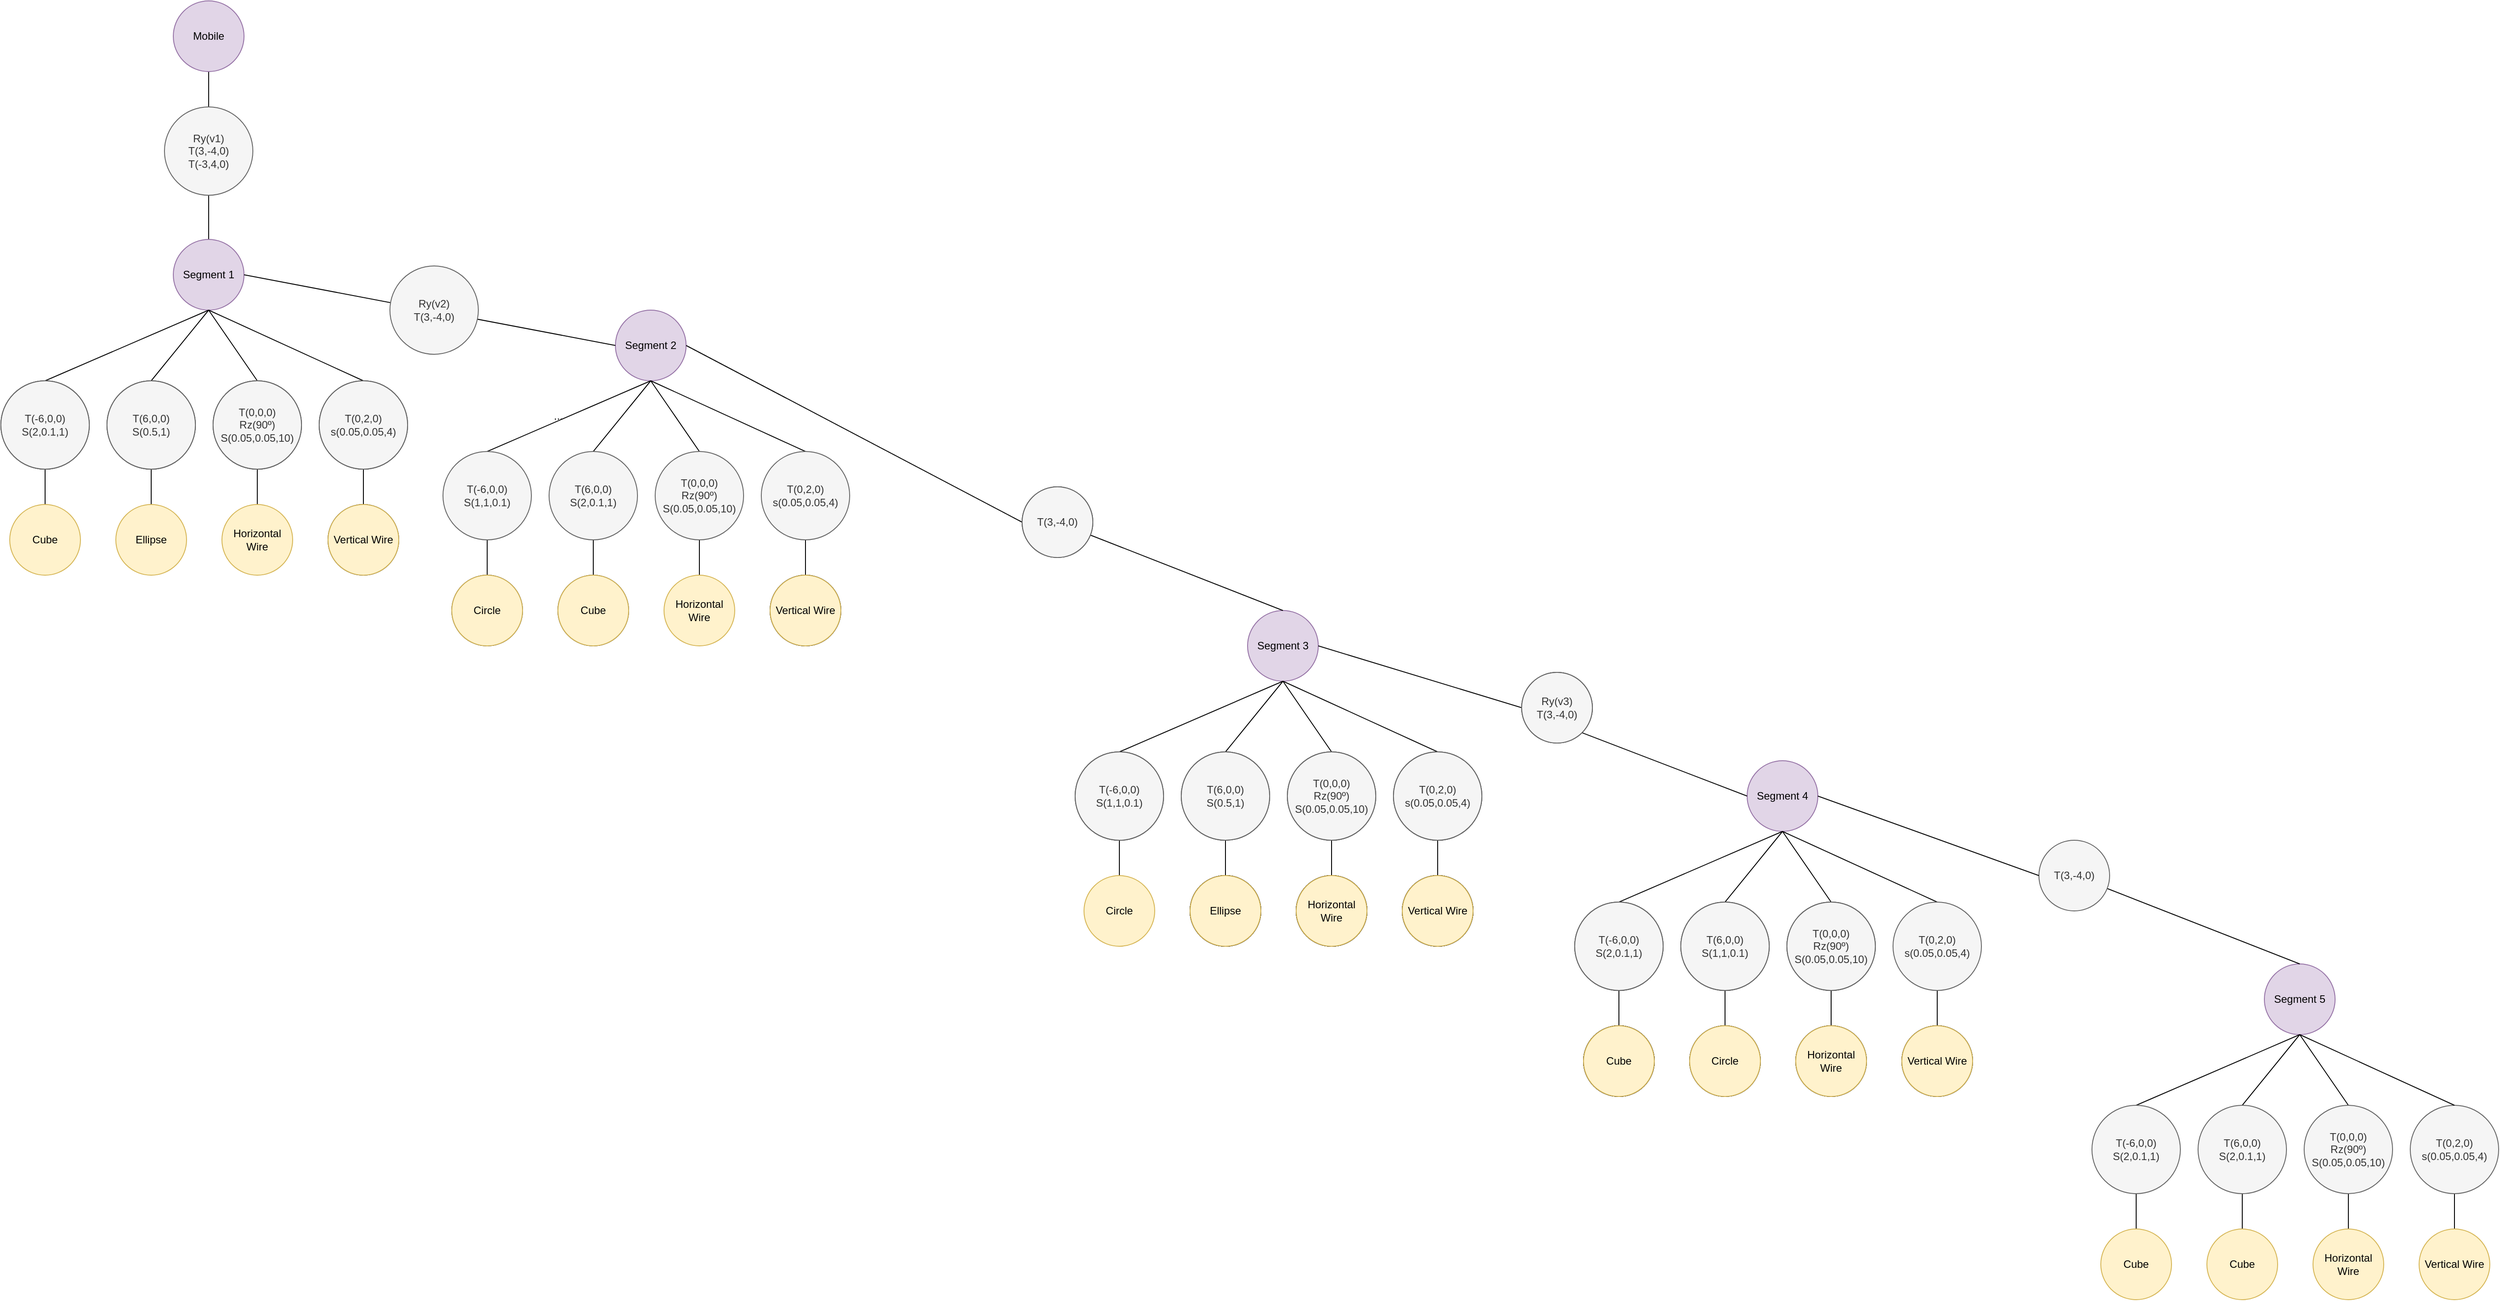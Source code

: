 <mxfile version="13.7.9" type="github"><diagram id="JO4zG7cb0fLDLkPeW0E5" name="Page-1"><mxGraphModel dx="2881" dy="2203" grid="1" gridSize="10" guides="1" tooltips="1" connect="1" arrows="1" fold="1" page="1" pageScale="1" pageWidth="850" pageHeight="1100" math="0" shadow="0"><root><mxCell id="0"/><mxCell id="1" parent="0"/><mxCell id="Ns04wgvrfpUgeC8EtKXk-36" style="edgeStyle=orthogonalEdgeStyle;rounded=0;orthogonalLoop=1;jettySize=auto;html=1;exitX=0.5;exitY=0;exitDx=0;exitDy=0;entryX=0.5;entryY=1;entryDx=0;entryDy=0;endArrow=none;endFill=0;" edge="1" source="Ns04wgvrfpUgeC8EtKXk-37" parent="1"><mxGeometry relative="1" as="geometry"><mxPoint x="140" y="-250" as="targetPoint"/></mxGeometry></mxCell><mxCell id="Ns04wgvrfpUgeC8EtKXk-37" value="Vertical Wire" style="ellipse;whiteSpace=wrap;html=1;aspect=fixed;" vertex="1" parent="1"><mxGeometry x="100" y="-190" width="80" height="80" as="geometry"/></mxCell><mxCell id="Ns04wgvrfpUgeC8EtKXk-38" style="edgeStyle=orthogonalEdgeStyle;rounded=0;orthogonalLoop=1;jettySize=auto;html=1;exitX=0.5;exitY=0;exitDx=0;exitDy=0;entryX=0.5;entryY=1;entryDx=0;entryDy=0;endArrow=none;endFill=0;" edge="1" source="Ns04wgvrfpUgeC8EtKXk-39" parent="1"><mxGeometry relative="1" as="geometry"><mxPoint x="20" y="-250" as="targetPoint"/></mxGeometry></mxCell><mxCell id="Ns04wgvrfpUgeC8EtKXk-39" value="Horizontal Wire" style="ellipse;whiteSpace=wrap;html=1;aspect=fixed;fillColor=#fff2cc;strokeColor=#d6b656;" vertex="1" parent="1"><mxGeometry x="-20" y="-190" width="80" height="80" as="geometry"/></mxCell><mxCell id="Ns04wgvrfpUgeC8EtKXk-40" style="edgeStyle=orthogonalEdgeStyle;rounded=0;orthogonalLoop=1;jettySize=auto;html=1;exitX=0.5;exitY=0;exitDx=0;exitDy=0;entryX=0.5;entryY=1;entryDx=0;entryDy=0;endArrow=none;endFill=0;" edge="1" source="Ns04wgvrfpUgeC8EtKXk-41" parent="1"><mxGeometry relative="1" as="geometry"><mxPoint x="-100" y="-250" as="targetPoint"/></mxGeometry></mxCell><mxCell id="Ns04wgvrfpUgeC8EtKXk-41" value="Form Left" style="ellipse;whiteSpace=wrap;html=1;aspect=fixed;" vertex="1" parent="1"><mxGeometry x="-140" y="-190" width="80" height="80" as="geometry"/></mxCell><mxCell id="Ns04wgvrfpUgeC8EtKXk-42" style="edgeStyle=orthogonalEdgeStyle;rounded=0;orthogonalLoop=1;jettySize=auto;html=1;exitX=0.5;exitY=0;exitDx=0;exitDy=0;endArrow=none;endFill=0;" edge="1" source="Ns04wgvrfpUgeC8EtKXk-43" parent="1"><mxGeometry relative="1" as="geometry"><mxPoint x="-220" y="-250" as="targetPoint"/></mxGeometry></mxCell><mxCell id="Ns04wgvrfpUgeC8EtKXk-43" value="Form Right" style="ellipse;whiteSpace=wrap;html=1;aspect=fixed;" vertex="1" parent="1"><mxGeometry x="-260" y="-190" width="80" height="80" as="geometry"/></mxCell><mxCell id="Ns04wgvrfpUgeC8EtKXk-52" value="Segment 2" style="ellipse;whiteSpace=wrap;html=1;aspect=fixed;fillColor=#e1d5e7;strokeColor=#9673a6;" vertex="1" parent="1"><mxGeometry x="-75" y="-490" width="80" height="80" as="geometry"/></mxCell><mxCell id="Ns04wgvrfpUgeC8EtKXk-53" value="" style="endArrow=none;html=1;entryX=0.5;entryY=1;entryDx=0;entryDy=0;exitX=0.5;exitY=0;exitDx=0;exitDy=0;" edge="1" parent="1" target="Ns04wgvrfpUgeC8EtKXk-52"><mxGeometry width="50" height="50" relative="1" as="geometry"><mxPoint x="140" y="-330" as="sourcePoint"/><mxPoint x="40" y="-230" as="targetPoint"/></mxGeometry></mxCell><mxCell id="Ns04wgvrfpUgeC8EtKXk-54" value="" style="endArrow=none;html=1;entryX=0.5;entryY=1;entryDx=0;entryDy=0;exitX=0.5;exitY=0;exitDx=0;exitDy=0;" edge="1" parent="1" target="Ns04wgvrfpUgeC8EtKXk-52"><mxGeometry width="50" height="50" relative="1" as="geometry"><mxPoint x="20" y="-330" as="sourcePoint"/><mxPoint x="40" y="-230" as="targetPoint"/></mxGeometry></mxCell><mxCell id="Ns04wgvrfpUgeC8EtKXk-57" value="" style="endArrow=none;html=1;exitX=0.5;exitY=0;exitDx=0;exitDy=0;" edge="1" parent="1"><mxGeometry width="50" height="50" relative="1" as="geometry"><mxPoint x="-220" y="-330" as="sourcePoint"/><mxPoint x="-35" y="-410" as="targetPoint"/></mxGeometry></mxCell><mxCell id="Ns04wgvrfpUgeC8EtKXk-58" value="" style="endArrow=none;html=1;entryX=0.5;entryY=1;entryDx=0;entryDy=0;exitX=0.5;exitY=0;exitDx=0;exitDy=0;" edge="1" parent="1" target="Ns04wgvrfpUgeC8EtKXk-52"><mxGeometry width="50" height="50" relative="1" as="geometry"><mxPoint x="-100" y="-330" as="sourcePoint"/><mxPoint x="-27.5" y="-420" as="targetPoint"/></mxGeometry></mxCell><mxCell id="Ns04wgvrfpUgeC8EtKXk-59" style="edgeStyle=orthogonalEdgeStyle;rounded=0;orthogonalLoop=1;jettySize=auto;html=1;exitX=0.5;exitY=0;exitDx=0;exitDy=0;entryX=0.5;entryY=1;entryDx=0;entryDy=0;endArrow=none;endFill=0;" edge="1" source="Ns04wgvrfpUgeC8EtKXk-60" parent="1"><mxGeometry relative="1" as="geometry"><mxPoint x="855" y="110" as="targetPoint"/></mxGeometry></mxCell><mxCell id="Ns04wgvrfpUgeC8EtKXk-60" value="Vertical Wire" style="ellipse;whiteSpace=wrap;html=1;aspect=fixed;" vertex="1" parent="1"><mxGeometry x="815" y="150" width="80" height="80" as="geometry"/></mxCell><mxCell id="Ns04wgvrfpUgeC8EtKXk-61" style="edgeStyle=orthogonalEdgeStyle;rounded=0;orthogonalLoop=1;jettySize=auto;html=1;exitX=0.5;exitY=0;exitDx=0;exitDy=0;entryX=0.5;entryY=1;entryDx=0;entryDy=0;endArrow=none;endFill=0;" edge="1" source="Ns04wgvrfpUgeC8EtKXk-62" parent="1"><mxGeometry relative="1" as="geometry"><mxPoint x="735" y="90" as="targetPoint"/></mxGeometry></mxCell><mxCell id="Ns04wgvrfpUgeC8EtKXk-62" value="Horizontal Wire" style="ellipse;whiteSpace=wrap;html=1;aspect=fixed;" vertex="1" parent="1"><mxGeometry x="695" y="150" width="80" height="80" as="geometry"/></mxCell><mxCell id="Ns04wgvrfpUgeC8EtKXk-63" style="edgeStyle=orthogonalEdgeStyle;rounded=0;orthogonalLoop=1;jettySize=auto;html=1;exitX=0.5;exitY=0;exitDx=0;exitDy=0;entryX=0.5;entryY=1;entryDx=0;entryDy=0;endArrow=none;endFill=0;" edge="1" source="Ns04wgvrfpUgeC8EtKXk-64" parent="1"><mxGeometry relative="1" as="geometry"><mxPoint x="615" y="90" as="targetPoint"/></mxGeometry></mxCell><mxCell id="Ns04wgvrfpUgeC8EtKXk-64" value="Form Left" style="ellipse;whiteSpace=wrap;html=1;aspect=fixed;" vertex="1" parent="1"><mxGeometry x="575" y="150" width="80" height="80" as="geometry"/></mxCell><mxCell id="Ns04wgvrfpUgeC8EtKXk-65" style="edgeStyle=orthogonalEdgeStyle;rounded=0;orthogonalLoop=1;jettySize=auto;html=1;exitX=0.5;exitY=0;exitDx=0;exitDy=0;endArrow=none;endFill=0;" edge="1" source="Ns04wgvrfpUgeC8EtKXk-66" parent="1"><mxGeometry relative="1" as="geometry"><mxPoint x="495" y="90" as="targetPoint"/></mxGeometry></mxCell><mxCell id="Ns04wgvrfpUgeC8EtKXk-66" value="Circle" style="ellipse;whiteSpace=wrap;html=1;aspect=fixed;fillColor=#fff2cc;strokeColor=#d6b656;" vertex="1" parent="1"><mxGeometry x="455" y="150" width="80" height="80" as="geometry"/></mxCell><mxCell id="Ns04wgvrfpUgeC8EtKXk-71" value="Segment 3" style="ellipse;whiteSpace=wrap;html=1;aspect=fixed;fillColor=#e1d5e7;strokeColor=#9673a6;" vertex="1" parent="1"><mxGeometry x="640" y="-150" width="80" height="80" as="geometry"/></mxCell><mxCell id="Ns04wgvrfpUgeC8EtKXk-72" value="" style="endArrow=none;html=1;entryX=0.5;entryY=1;entryDx=0;entryDy=0;exitX=0.5;exitY=0;exitDx=0;exitDy=0;" edge="1" target="Ns04wgvrfpUgeC8EtKXk-71" parent="1"><mxGeometry width="50" height="50" relative="1" as="geometry"><mxPoint x="855" y="10" as="sourcePoint"/><mxPoint x="755" y="110" as="targetPoint"/></mxGeometry></mxCell><mxCell id="Ns04wgvrfpUgeC8EtKXk-73" value="" style="endArrow=none;html=1;entryX=0.5;entryY=1;entryDx=0;entryDy=0;exitX=0.5;exitY=0;exitDx=0;exitDy=0;" edge="1" target="Ns04wgvrfpUgeC8EtKXk-71" parent="1"><mxGeometry width="50" height="50" relative="1" as="geometry"><mxPoint x="735" y="10" as="sourcePoint"/><mxPoint x="755" y="110" as="targetPoint"/></mxGeometry></mxCell><mxCell id="Ns04wgvrfpUgeC8EtKXk-74" value="" style="endArrow=none;html=1;exitX=0.5;exitY=0;exitDx=0;exitDy=0;" edge="1" parent="1"><mxGeometry width="50" height="50" relative="1" as="geometry"><mxPoint x="495" y="10" as="sourcePoint"/><mxPoint x="680" y="-70" as="targetPoint"/></mxGeometry></mxCell><mxCell id="Ns04wgvrfpUgeC8EtKXk-75" value="" style="endArrow=none;html=1;entryX=0.5;entryY=1;entryDx=0;entryDy=0;exitX=0.5;exitY=0;exitDx=0;exitDy=0;" edge="1" target="Ns04wgvrfpUgeC8EtKXk-71" parent="1"><mxGeometry width="50" height="50" relative="1" as="geometry"><mxPoint x="615" y="10" as="sourcePoint"/><mxPoint x="687.5" y="-80" as="targetPoint"/></mxGeometry></mxCell><mxCell id="Ns04wgvrfpUgeC8EtKXk-93" value="" style="endArrow=none;html=1;exitX=0.5;exitY=0;exitDx=0;exitDy=0;" edge="1" parent="1" source="Ns04wgvrfpUgeC8EtKXk-71" target="Ns04wgvrfpUgeC8EtKXk-94"><mxGeometry width="50" height="50" relative="1" as="geometry"><mxPoint x="390" y="-170" as="sourcePoint"/><mxPoint x="440" y="-220" as="targetPoint"/></mxGeometry></mxCell><mxCell id="Ns04wgvrfpUgeC8EtKXk-94" value="&lt;div&gt;T(3,-4,0)&lt;/div&gt;" style="ellipse;whiteSpace=wrap;html=1;aspect=fixed;" vertex="1" parent="1"><mxGeometry x="385" y="-290" width="80" height="80" as="geometry"/></mxCell><mxCell id="Ns04wgvrfpUgeC8EtKXk-95" value="" style="endArrow=none;html=1;exitX=0;exitY=0.5;exitDx=0;exitDy=0;entryX=1;entryY=0.5;entryDx=0;entryDy=0;" edge="1" parent="1" source="Ns04wgvrfpUgeC8EtKXk-94" target="Ns04wgvrfpUgeC8EtKXk-52"><mxGeometry width="50" height="50" relative="1" as="geometry"><mxPoint x="270" y="-260" as="sourcePoint"/><mxPoint x="320" y="-310" as="targetPoint"/></mxGeometry></mxCell><mxCell id="Ns04wgvrfpUgeC8EtKXk-103" value="&lt;div&gt;...&lt;/div&gt;" style="text;html=1;align=center;verticalAlign=middle;resizable=0;points=[];autosize=1;" vertex="1" parent="1"><mxGeometry x="-150" y="-380" width="20" height="20" as="geometry"/></mxCell><mxCell id="Ns04wgvrfpUgeC8EtKXk-104" style="edgeStyle=orthogonalEdgeStyle;rounded=0;orthogonalLoop=1;jettySize=auto;html=1;exitX=0.5;exitY=0;exitDx=0;exitDy=0;entryX=0.5;entryY=1;entryDx=0;entryDy=0;endArrow=none;endFill=0;" edge="1" parent="1" source="Ns04wgvrfpUgeC8EtKXk-105"><mxGeometry relative="1" as="geometry"><mxPoint x="-360" y="-330" as="targetPoint"/></mxGeometry></mxCell><mxCell id="Ns04wgvrfpUgeC8EtKXk-105" value="Vertical Wire" style="ellipse;whiteSpace=wrap;html=1;aspect=fixed;" vertex="1" parent="1"><mxGeometry x="-400" y="-270" width="80" height="80" as="geometry"/></mxCell><mxCell id="Ns04wgvrfpUgeC8EtKXk-106" style="edgeStyle=orthogonalEdgeStyle;rounded=0;orthogonalLoop=1;jettySize=auto;html=1;exitX=0.5;exitY=0;exitDx=0;exitDy=0;entryX=0.5;entryY=1;entryDx=0;entryDy=0;endArrow=none;endFill=0;" edge="1" parent="1" source="Ns04wgvrfpUgeC8EtKXk-107"><mxGeometry relative="1" as="geometry"><mxPoint x="-480" y="-330" as="targetPoint"/></mxGeometry></mxCell><mxCell id="Ns04wgvrfpUgeC8EtKXk-107" value="Horizontal Wire" style="ellipse;whiteSpace=wrap;html=1;aspect=fixed;fillColor=#fff2cc;strokeColor=#d6b656;" vertex="1" parent="1"><mxGeometry x="-520" y="-270" width="80" height="80" as="geometry"/></mxCell><mxCell id="Ns04wgvrfpUgeC8EtKXk-108" style="edgeStyle=orthogonalEdgeStyle;rounded=0;orthogonalLoop=1;jettySize=auto;html=1;exitX=0.5;exitY=0;exitDx=0;exitDy=0;entryX=0.5;entryY=1;entryDx=0;entryDy=0;endArrow=none;endFill=0;" edge="1" parent="1" source="Ns04wgvrfpUgeC8EtKXk-109"><mxGeometry relative="1" as="geometry"><mxPoint x="-600" y="-330" as="targetPoint"/></mxGeometry></mxCell><mxCell id="Ns04wgvrfpUgeC8EtKXk-109" value="Ellipse" style="ellipse;whiteSpace=wrap;html=1;aspect=fixed;fillColor=#fff2cc;strokeColor=#d6b656;" vertex="1" parent="1"><mxGeometry x="-640" y="-270" width="80" height="80" as="geometry"/></mxCell><mxCell id="Ns04wgvrfpUgeC8EtKXk-110" style="edgeStyle=orthogonalEdgeStyle;rounded=0;orthogonalLoop=1;jettySize=auto;html=1;exitX=0.5;exitY=0;exitDx=0;exitDy=0;endArrow=none;endFill=0;" edge="1" parent="1" source="Ns04wgvrfpUgeC8EtKXk-111"><mxGeometry relative="1" as="geometry"><mxPoint x="-720" y="-330" as="targetPoint"/></mxGeometry></mxCell><mxCell id="Ns04wgvrfpUgeC8EtKXk-111" value="Cube" style="ellipse;whiteSpace=wrap;html=1;aspect=fixed;fillColor=#fff2cc;strokeColor=#d6b656;" vertex="1" parent="1"><mxGeometry x="-760" y="-270" width="80" height="80" as="geometry"/></mxCell><mxCell id="Ns04wgvrfpUgeC8EtKXk-122" style="edgeStyle=orthogonalEdgeStyle;rounded=0;orthogonalLoop=1;jettySize=auto;html=1;exitX=0.5;exitY=0;exitDx=0;exitDy=0;entryX=0.5;entryY=1;entryDx=0;entryDy=0;endArrow=none;endFill=0;" edge="1" parent="1" source="Ns04wgvrfpUgeC8EtKXk-112"><mxGeometry relative="1" as="geometry"><mxPoint x="-535" y="-620" as="targetPoint"/></mxGeometry></mxCell><mxCell id="Ns04wgvrfpUgeC8EtKXk-112" value="Segment 1" style="ellipse;whiteSpace=wrap;html=1;aspect=fixed;fillColor=#e1d5e7;strokeColor=#9673a6;" vertex="1" parent="1"><mxGeometry x="-575" y="-570" width="80" height="80" as="geometry"/></mxCell><mxCell id="Ns04wgvrfpUgeC8EtKXk-113" value="" style="endArrow=none;html=1;entryX=0.5;entryY=1;entryDx=0;entryDy=0;exitX=0.5;exitY=0;exitDx=0;exitDy=0;" edge="1" parent="1" target="Ns04wgvrfpUgeC8EtKXk-112"><mxGeometry width="50" height="50" relative="1" as="geometry"><mxPoint x="-360" y="-410" as="sourcePoint"/><mxPoint x="-460" y="-310" as="targetPoint"/></mxGeometry></mxCell><mxCell id="Ns04wgvrfpUgeC8EtKXk-114" value="" style="endArrow=none;html=1;entryX=0.5;entryY=1;entryDx=0;entryDy=0;exitX=0.5;exitY=0;exitDx=0;exitDy=0;" edge="1" parent="1" target="Ns04wgvrfpUgeC8EtKXk-112"><mxGeometry width="50" height="50" relative="1" as="geometry"><mxPoint x="-480" y="-410" as="sourcePoint"/><mxPoint x="-460" y="-310" as="targetPoint"/></mxGeometry></mxCell><mxCell id="Ns04wgvrfpUgeC8EtKXk-115" value="" style="endArrow=none;html=1;exitX=0.5;exitY=0;exitDx=0;exitDy=0;" edge="1" parent="1"><mxGeometry width="50" height="50" relative="1" as="geometry"><mxPoint x="-720" y="-410" as="sourcePoint"/><mxPoint x="-535" y="-490" as="targetPoint"/></mxGeometry></mxCell><mxCell id="Ns04wgvrfpUgeC8EtKXk-116" value="" style="endArrow=none;html=1;entryX=0.5;entryY=1;entryDx=0;entryDy=0;exitX=0.5;exitY=0;exitDx=0;exitDy=0;" edge="1" parent="1" target="Ns04wgvrfpUgeC8EtKXk-112"><mxGeometry width="50" height="50" relative="1" as="geometry"><mxPoint x="-600" y="-410" as="sourcePoint"/><mxPoint x="-527.5" y="-500" as="targetPoint"/></mxGeometry></mxCell><mxCell id="Ns04wgvrfpUgeC8EtKXk-120" value="&lt;div&gt;T(6,0,0)&lt;/div&gt;S(0.5,1)" style="ellipse;whiteSpace=wrap;html=1;aspect=fixed;" vertex="1" parent="1"><mxGeometry x="-650" y="-410" width="100" height="100" as="geometry"/></mxCell><mxCell id="Ns04wgvrfpUgeC8EtKXk-124" style="edgeStyle=orthogonalEdgeStyle;rounded=0;orthogonalLoop=1;jettySize=auto;html=1;exitX=0.5;exitY=1;exitDx=0;exitDy=0;entryX=0.5;entryY=0;entryDx=0;entryDy=0;endArrow=none;endFill=0;" edge="1" parent="1" source="Ns04wgvrfpUgeC8EtKXk-123"><mxGeometry relative="1" as="geometry"><mxPoint x="-535" y="-700" as="targetPoint"/></mxGeometry></mxCell><mxCell id="Ns04wgvrfpUgeC8EtKXk-123" value="Mobile" style="ellipse;whiteSpace=wrap;html=1;aspect=fixed;fillColor=#e1d5e7;strokeColor=#9673a6;" vertex="1" parent="1"><mxGeometry x="-575" y="-840" width="80" height="80" as="geometry"/></mxCell><mxCell id="Ns04wgvrfpUgeC8EtKXk-130" style="edgeStyle=orthogonalEdgeStyle;rounded=0;orthogonalLoop=1;jettySize=auto;html=1;exitX=0.5;exitY=0;exitDx=0;exitDy=0;entryX=0.5;entryY=1;entryDx=0;entryDy=0;endArrow=none;endFill=0;" edge="1" parent="1" source="Ns04wgvrfpUgeC8EtKXk-131"><mxGeometry relative="1" as="geometry"><mxPoint x="1420" y="260" as="targetPoint"/></mxGeometry></mxCell><mxCell id="Ns04wgvrfpUgeC8EtKXk-131" value="Vertical Wire" style="ellipse;whiteSpace=wrap;html=1;aspect=fixed;" vertex="1" parent="1"><mxGeometry x="1380" y="320" width="80" height="80" as="geometry"/></mxCell><mxCell id="Ns04wgvrfpUgeC8EtKXk-132" style="edgeStyle=orthogonalEdgeStyle;rounded=0;orthogonalLoop=1;jettySize=auto;html=1;exitX=0.5;exitY=0;exitDx=0;exitDy=0;entryX=0.5;entryY=1;entryDx=0;entryDy=0;endArrow=none;endFill=0;" edge="1" parent="1" source="Ns04wgvrfpUgeC8EtKXk-133"><mxGeometry relative="1" as="geometry"><mxPoint x="1300" y="260" as="targetPoint"/></mxGeometry></mxCell><mxCell id="Ns04wgvrfpUgeC8EtKXk-133" value="Horizontal Wire" style="ellipse;whiteSpace=wrap;html=1;aspect=fixed;" vertex="1" parent="1"><mxGeometry x="1260" y="320" width="80" height="80" as="geometry"/></mxCell><mxCell id="Ns04wgvrfpUgeC8EtKXk-134" style="edgeStyle=orthogonalEdgeStyle;rounded=0;orthogonalLoop=1;jettySize=auto;html=1;exitX=0.5;exitY=0;exitDx=0;exitDy=0;entryX=0.5;entryY=1;entryDx=0;entryDy=0;endArrow=none;endFill=0;" edge="1" parent="1" source="Ns04wgvrfpUgeC8EtKXk-135"><mxGeometry relative="1" as="geometry"><mxPoint x="1180" y="260" as="targetPoint"/></mxGeometry></mxCell><mxCell id="Ns04wgvrfpUgeC8EtKXk-135" value="Form Left" style="ellipse;whiteSpace=wrap;html=1;aspect=fixed;" vertex="1" parent="1"><mxGeometry x="1140" y="320" width="80" height="80" as="geometry"/></mxCell><mxCell id="Ns04wgvrfpUgeC8EtKXk-136" style="edgeStyle=orthogonalEdgeStyle;rounded=0;orthogonalLoop=1;jettySize=auto;html=1;exitX=0.5;exitY=0;exitDx=0;exitDy=0;endArrow=none;endFill=0;" edge="1" parent="1" source="Ns04wgvrfpUgeC8EtKXk-137"><mxGeometry relative="1" as="geometry"><mxPoint x="1060" y="260" as="targetPoint"/></mxGeometry></mxCell><mxCell id="Ns04wgvrfpUgeC8EtKXk-137" value="Form Right" style="ellipse;whiteSpace=wrap;html=1;aspect=fixed;" vertex="1" parent="1"><mxGeometry x="1020" y="320" width="80" height="80" as="geometry"/></mxCell><mxCell id="Ns04wgvrfpUgeC8EtKXk-138" value="Segment 4" style="ellipse;whiteSpace=wrap;html=1;aspect=fixed;fillColor=#e1d5e7;strokeColor=#9673a6;" vertex="1" parent="1"><mxGeometry x="1205" y="20" width="80" height="80" as="geometry"/></mxCell><mxCell id="Ns04wgvrfpUgeC8EtKXk-139" value="" style="endArrow=none;html=1;entryX=0.5;entryY=1;entryDx=0;entryDy=0;exitX=0.5;exitY=0;exitDx=0;exitDy=0;" edge="1" parent="1" target="Ns04wgvrfpUgeC8EtKXk-138"><mxGeometry width="50" height="50" relative="1" as="geometry"><mxPoint x="1420" y="180" as="sourcePoint"/><mxPoint x="1320" y="280" as="targetPoint"/></mxGeometry></mxCell><mxCell id="Ns04wgvrfpUgeC8EtKXk-140" value="" style="endArrow=none;html=1;entryX=0.5;entryY=1;entryDx=0;entryDy=0;exitX=0.5;exitY=0;exitDx=0;exitDy=0;" edge="1" parent="1" target="Ns04wgvrfpUgeC8EtKXk-138"><mxGeometry width="50" height="50" relative="1" as="geometry"><mxPoint x="1300" y="180" as="sourcePoint"/><mxPoint x="1320" y="280" as="targetPoint"/></mxGeometry></mxCell><mxCell id="Ns04wgvrfpUgeC8EtKXk-141" value="" style="endArrow=none;html=1;exitX=0.5;exitY=0;exitDx=0;exitDy=0;" edge="1" parent="1"><mxGeometry width="50" height="50" relative="1" as="geometry"><mxPoint x="1060" y="180" as="sourcePoint"/><mxPoint x="1245" y="100" as="targetPoint"/></mxGeometry></mxCell><mxCell id="Ns04wgvrfpUgeC8EtKXk-142" value="" style="endArrow=none;html=1;entryX=0.5;entryY=1;entryDx=0;entryDy=0;exitX=0.5;exitY=0;exitDx=0;exitDy=0;" edge="1" parent="1" target="Ns04wgvrfpUgeC8EtKXk-138"><mxGeometry width="50" height="50" relative="1" as="geometry"><mxPoint x="1180" y="180" as="sourcePoint"/><mxPoint x="1252.5" y="90" as="targetPoint"/></mxGeometry></mxCell><mxCell id="Ns04wgvrfpUgeC8EtKXk-143" style="edgeStyle=orthogonalEdgeStyle;rounded=0;orthogonalLoop=1;jettySize=auto;html=1;exitX=0.5;exitY=0;exitDx=0;exitDy=0;entryX=0.5;entryY=1;entryDx=0;entryDy=0;endArrow=none;endFill=0;" edge="1" parent="1" source="Ns04wgvrfpUgeC8EtKXk-144" target="Ns04wgvrfpUgeC8EtKXk-152"><mxGeometry relative="1" as="geometry"/></mxCell><mxCell id="Ns04wgvrfpUgeC8EtKXk-144" value="Vertical Wire" style="ellipse;whiteSpace=wrap;html=1;aspect=fixed;fillColor=#fff2cc;strokeColor=#d6b656;" vertex="1" parent="1"><mxGeometry x="1965" y="550" width="80" height="80" as="geometry"/></mxCell><mxCell id="Ns04wgvrfpUgeC8EtKXk-145" style="edgeStyle=orthogonalEdgeStyle;rounded=0;orthogonalLoop=1;jettySize=auto;html=1;exitX=0.5;exitY=0;exitDx=0;exitDy=0;entryX=0.5;entryY=1;entryDx=0;entryDy=0;endArrow=none;endFill=0;" edge="1" parent="1" source="Ns04wgvrfpUgeC8EtKXk-146"><mxGeometry relative="1" as="geometry"><mxPoint x="1885" y="510" as="targetPoint"/></mxGeometry></mxCell><mxCell id="Ns04wgvrfpUgeC8EtKXk-146" value="Horizontal Wire" style="ellipse;whiteSpace=wrap;html=1;aspect=fixed;fillColor=#fff2cc;strokeColor=#d6b656;" vertex="1" parent="1"><mxGeometry x="1845" y="550" width="80" height="80" as="geometry"/></mxCell><mxCell id="Ns04wgvrfpUgeC8EtKXk-147" style="edgeStyle=orthogonalEdgeStyle;rounded=0;orthogonalLoop=1;jettySize=auto;html=1;exitX=0.5;exitY=0;exitDx=0;exitDy=0;entryX=0.5;entryY=1;entryDx=0;entryDy=0;endArrow=none;endFill=0;" edge="1" parent="1" source="Ns04wgvrfpUgeC8EtKXk-148"><mxGeometry relative="1" as="geometry"><mxPoint x="1765" y="490" as="targetPoint"/></mxGeometry></mxCell><mxCell id="Ns04wgvrfpUgeC8EtKXk-148" value="Cube" style="ellipse;whiteSpace=wrap;html=1;aspect=fixed;fillColor=#fff2cc;strokeColor=#d6b656;" vertex="1" parent="1"><mxGeometry x="1725" y="550" width="80" height="80" as="geometry"/></mxCell><mxCell id="Ns04wgvrfpUgeC8EtKXk-149" style="edgeStyle=orthogonalEdgeStyle;rounded=0;orthogonalLoop=1;jettySize=auto;html=1;exitX=0.5;exitY=0;exitDx=0;exitDy=0;endArrow=none;endFill=0;" edge="1" parent="1" source="Ns04wgvrfpUgeC8EtKXk-150"><mxGeometry relative="1" as="geometry"><mxPoint x="1645" y="490" as="targetPoint"/></mxGeometry></mxCell><mxCell id="Ns04wgvrfpUgeC8EtKXk-150" value="Cube" style="ellipse;whiteSpace=wrap;html=1;aspect=fixed;fillColor=#fff2cc;strokeColor=#d6b656;" vertex="1" parent="1"><mxGeometry x="1605" y="550" width="80" height="80" as="geometry"/></mxCell><mxCell id="Ns04wgvrfpUgeC8EtKXk-152" value="&lt;div&gt;T(0,2,0)&lt;/div&gt;s(0.05,0.05,4)" style="ellipse;whiteSpace=wrap;html=1;aspect=fixed;fillColor=#f5f5f5;strokeColor=#666666;fontColor=#333333;" vertex="1" parent="1"><mxGeometry x="1955" y="410" width="100" height="100" as="geometry"/></mxCell><mxCell id="Ns04wgvrfpUgeC8EtKXk-155" value="Segment 5" style="ellipse;whiteSpace=wrap;html=1;aspect=fixed;fillColor=#e1d5e7;strokeColor=#9673a6;" vertex="1" parent="1"><mxGeometry x="1790" y="250" width="80" height="80" as="geometry"/></mxCell><mxCell id="Ns04wgvrfpUgeC8EtKXk-156" value="" style="endArrow=none;html=1;entryX=0.5;entryY=1;entryDx=0;entryDy=0;exitX=0.5;exitY=0;exitDx=0;exitDy=0;" edge="1" parent="1" source="Ns04wgvrfpUgeC8EtKXk-152" target="Ns04wgvrfpUgeC8EtKXk-155"><mxGeometry width="50" height="50" relative="1" as="geometry"><mxPoint x="1855" y="560" as="sourcePoint"/><mxPoint x="1905" y="510" as="targetPoint"/></mxGeometry></mxCell><mxCell id="Ns04wgvrfpUgeC8EtKXk-157" value="" style="endArrow=none;html=1;entryX=0.5;entryY=1;entryDx=0;entryDy=0;exitX=0.5;exitY=0;exitDx=0;exitDy=0;" edge="1" parent="1" target="Ns04wgvrfpUgeC8EtKXk-155"><mxGeometry width="50" height="50" relative="1" as="geometry"><mxPoint x="1885" y="410" as="sourcePoint"/><mxPoint x="1905" y="510" as="targetPoint"/></mxGeometry></mxCell><mxCell id="Ns04wgvrfpUgeC8EtKXk-158" value="" style="endArrow=none;html=1;exitX=0.5;exitY=0;exitDx=0;exitDy=0;" edge="1" parent="1"><mxGeometry width="50" height="50" relative="1" as="geometry"><mxPoint x="1645" y="410" as="sourcePoint"/><mxPoint x="1830" y="330" as="targetPoint"/></mxGeometry></mxCell><mxCell id="Ns04wgvrfpUgeC8EtKXk-159" value="" style="endArrow=none;html=1;entryX=0.5;entryY=1;entryDx=0;entryDy=0;exitX=0.5;exitY=0;exitDx=0;exitDy=0;" edge="1" parent="1" target="Ns04wgvrfpUgeC8EtKXk-155"><mxGeometry width="50" height="50" relative="1" as="geometry"><mxPoint x="1765" y="410" as="sourcePoint"/><mxPoint x="1837.5" y="320" as="targetPoint"/></mxGeometry></mxCell><mxCell id="Ns04wgvrfpUgeC8EtKXk-160" value="" style="endArrow=none;html=1;exitX=0.5;exitY=0;exitDx=0;exitDy=0;" edge="1" parent="1" source="Ns04wgvrfpUgeC8EtKXk-155" target="Ns04wgvrfpUgeC8EtKXk-161"><mxGeometry width="50" height="50" relative="1" as="geometry"><mxPoint x="1540" y="230" as="sourcePoint"/><mxPoint x="1590" y="180" as="targetPoint"/></mxGeometry></mxCell><mxCell id="Ns04wgvrfpUgeC8EtKXk-161" value="T(3,-4,0)" style="ellipse;whiteSpace=wrap;html=1;aspect=fixed;fillColor=#f5f5f5;strokeColor=#666666;fontColor=#333333;" vertex="1" parent="1"><mxGeometry x="1535" y="110" width="80" height="80" as="geometry"/></mxCell><mxCell id="Ns04wgvrfpUgeC8EtKXk-162" value="" style="endArrow=none;html=1;exitX=0;exitY=0.5;exitDx=0;exitDy=0;entryX=1;entryY=0.5;entryDx=0;entryDy=0;" edge="1" parent="1" source="Ns04wgvrfpUgeC8EtKXk-161" target="Ns04wgvrfpUgeC8EtKXk-138"><mxGeometry width="50" height="50" relative="1" as="geometry"><mxPoint x="1420" y="140" as="sourcePoint"/><mxPoint x="1470" y="90" as="targetPoint"/></mxGeometry></mxCell><mxCell id="Ns04wgvrfpUgeC8EtKXk-167" value="Ry(v3)&lt;div&gt;T(3,-4,0)&lt;/div&gt;" style="ellipse;whiteSpace=wrap;html=1;aspect=fixed;" vertex="1" parent="1"><mxGeometry x="950" y="-80" width="80" height="80" as="geometry"/></mxCell><mxCell id="Ns04wgvrfpUgeC8EtKXk-168" value="" style="endArrow=none;html=1;entryX=0;entryY=0.5;entryDx=0;entryDy=0;exitX=1;exitY=1;exitDx=0;exitDy=0;" edge="1" parent="1" source="Ns04wgvrfpUgeC8EtKXk-167" target="Ns04wgvrfpUgeC8EtKXk-138"><mxGeometry width="50" height="50" relative="1" as="geometry"><mxPoint x="1140" y="30" as="sourcePoint"/><mxPoint x="1190" y="-20" as="targetPoint"/></mxGeometry></mxCell><mxCell id="Ns04wgvrfpUgeC8EtKXk-169" value="" style="endArrow=none;html=1;exitX=0;exitY=0.5;exitDx=0;exitDy=0;entryX=1;entryY=0.5;entryDx=0;entryDy=0;" edge="1" parent="1" source="Ns04wgvrfpUgeC8EtKXk-167" target="Ns04wgvrfpUgeC8EtKXk-71"><mxGeometry width="50" height="50" relative="1" as="geometry"><mxPoint x="840" y="-150" as="sourcePoint"/><mxPoint x="890" y="-200" as="targetPoint"/></mxGeometry></mxCell><mxCell id="Ns04wgvrfpUgeC8EtKXk-171" value="" style="endArrow=none;html=1;exitX=0;exitY=0.5;exitDx=0;exitDy=0;entryX=1;entryY=0.5;entryDx=0;entryDy=0;" edge="1" parent="1" source="Ns04wgvrfpUgeC8EtKXk-52" target="Ns04wgvrfpUgeC8EtKXk-112"><mxGeometry width="50" height="50" relative="1" as="geometry"><mxPoint x="-40" y="-380" as="sourcePoint"/><mxPoint x="-170" y="-460" as="targetPoint"/></mxGeometry></mxCell><mxCell id="Ns04wgvrfpUgeC8EtKXk-174" value="Form Left" style="ellipse;whiteSpace=wrap;html=1;aspect=fixed;" vertex="1" parent="1"><mxGeometry x="575" y="150" width="80" height="80" as="geometry"/></mxCell><mxCell id="Ns04wgvrfpUgeC8EtKXk-175" value="Horizontal Wire" style="ellipse;whiteSpace=wrap;html=1;aspect=fixed;" vertex="1" parent="1"><mxGeometry x="695" y="150" width="80" height="80" as="geometry"/></mxCell><mxCell id="Ns04wgvrfpUgeC8EtKXk-176" value="Vertical Wire" style="ellipse;whiteSpace=wrap;html=1;aspect=fixed;" vertex="1" parent="1"><mxGeometry x="815" y="150" width="80" height="80" as="geometry"/></mxCell><mxCell id="Ns04wgvrfpUgeC8EtKXk-177" value="Form Right" style="ellipse;whiteSpace=wrap;html=1;aspect=fixed;" vertex="1" parent="1"><mxGeometry x="1020" y="320" width="80" height="80" as="geometry"/></mxCell><mxCell id="Ns04wgvrfpUgeC8EtKXk-178" value="Form Left" style="ellipse;whiteSpace=wrap;html=1;aspect=fixed;" vertex="1" parent="1"><mxGeometry x="575" y="150" width="80" height="80" as="geometry"/></mxCell><mxCell id="Ns04wgvrfpUgeC8EtKXk-179" value="Horizontal Wire" style="ellipse;whiteSpace=wrap;html=1;aspect=fixed;" vertex="1" parent="1"><mxGeometry x="695" y="150" width="80" height="80" as="geometry"/></mxCell><mxCell id="Ns04wgvrfpUgeC8EtKXk-180" value="Vertical Wire" style="ellipse;whiteSpace=wrap;html=1;aspect=fixed;" vertex="1" parent="1"><mxGeometry x="815" y="150" width="80" height="80" as="geometry"/></mxCell><mxCell id="Ns04wgvrfpUgeC8EtKXk-181" value="Form Right" style="ellipse;whiteSpace=wrap;html=1;aspect=fixed;" vertex="1" parent="1"><mxGeometry x="1020" y="320" width="80" height="80" as="geometry"/></mxCell><mxCell id="Ns04wgvrfpUgeC8EtKXk-182" value="Form Left" style="ellipse;whiteSpace=wrap;html=1;aspect=fixed;" vertex="1" parent="1"><mxGeometry x="575" y="150" width="80" height="80" as="geometry"/></mxCell><mxCell id="Ns04wgvrfpUgeC8EtKXk-183" value="Horizontal Wire" style="ellipse;whiteSpace=wrap;html=1;aspect=fixed;" vertex="1" parent="1"><mxGeometry x="695" y="150" width="80" height="80" as="geometry"/></mxCell><mxCell id="Ns04wgvrfpUgeC8EtKXk-184" value="Vertical Wire" style="ellipse;whiteSpace=wrap;html=1;aspect=fixed;" vertex="1" parent="1"><mxGeometry x="815" y="150" width="80" height="80" as="geometry"/></mxCell><mxCell id="Ns04wgvrfpUgeC8EtKXk-185" value="Form Right" style="ellipse;whiteSpace=wrap;html=1;aspect=fixed;" vertex="1" parent="1"><mxGeometry x="1020" y="320" width="80" height="80" as="geometry"/></mxCell><mxCell id="Ns04wgvrfpUgeC8EtKXk-186" value="Vertical Wire" style="ellipse;whiteSpace=wrap;html=1;aspect=fixed;" vertex="1" parent="1"><mxGeometry x="1380" y="320" width="80" height="80" as="geometry"/></mxCell><mxCell id="Ns04wgvrfpUgeC8EtKXk-187" value="Form Left" style="ellipse;whiteSpace=wrap;html=1;aspect=fixed;" vertex="1" parent="1"><mxGeometry x="1140" y="320" width="80" height="80" as="geometry"/></mxCell><mxCell id="Ns04wgvrfpUgeC8EtKXk-188" value="Horizontal Wire" style="ellipse;whiteSpace=wrap;html=1;aspect=fixed;" vertex="1" parent="1"><mxGeometry x="1260" y="320" width="80" height="80" as="geometry"/></mxCell><mxCell id="Ns04wgvrfpUgeC8EtKXk-189" value="Vertical Wire" style="ellipse;whiteSpace=wrap;html=1;aspect=fixed;" vertex="1" parent="1"><mxGeometry x="100" y="-190" width="80" height="80" as="geometry"/></mxCell><mxCell id="Ns04wgvrfpUgeC8EtKXk-190" value="Ellipse" style="ellipse;whiteSpace=wrap;html=1;aspect=fixed;fillColor=#fff2cc;strokeColor=#d6b656;" vertex="1" parent="1"><mxGeometry x="575" y="150" width="80" height="80" as="geometry"/></mxCell><mxCell id="Ns04wgvrfpUgeC8EtKXk-191" value="Horizontal Wire" style="ellipse;whiteSpace=wrap;html=1;aspect=fixed;fillColor=#fff2cc;strokeColor=#d6b656;" vertex="1" parent="1"><mxGeometry x="695" y="150" width="80" height="80" as="geometry"/></mxCell><mxCell id="Ns04wgvrfpUgeC8EtKXk-192" value="Vertical Wire" style="ellipse;whiteSpace=wrap;html=1;aspect=fixed;fillColor=#fff2cc;strokeColor=#d6b656;" vertex="1" parent="1"><mxGeometry x="815" y="150" width="80" height="80" as="geometry"/></mxCell><mxCell id="Ns04wgvrfpUgeC8EtKXk-193" value="Cube" style="ellipse;whiteSpace=wrap;html=1;aspect=fixed;fillColor=#fff2cc;strokeColor=#d6b656;" vertex="1" parent="1"><mxGeometry x="1020" y="320" width="80" height="80" as="geometry"/></mxCell><mxCell id="Ns04wgvrfpUgeC8EtKXk-194" value="Vertical Wire" style="ellipse;whiteSpace=wrap;html=1;aspect=fixed;fillColor=#fff2cc;strokeColor=#d6b656;" vertex="1" parent="1"><mxGeometry x="1380" y="320" width="80" height="80" as="geometry"/></mxCell><mxCell id="Ns04wgvrfpUgeC8EtKXk-195" value="Circle" style="ellipse;whiteSpace=wrap;html=1;aspect=fixed;fillColor=#fff2cc;strokeColor=#d6b656;" vertex="1" parent="1"><mxGeometry x="1140" y="320" width="80" height="80" as="geometry"/></mxCell><mxCell id="Ns04wgvrfpUgeC8EtKXk-196" value="Horizontal Wire" style="ellipse;whiteSpace=wrap;html=1;aspect=fixed;fillColor=#fff2cc;strokeColor=#d6b656;" vertex="1" parent="1"><mxGeometry x="1260" y="320" width="80" height="80" as="geometry"/></mxCell><mxCell id="Ns04wgvrfpUgeC8EtKXk-197" value="Vertical Wire" style="ellipse;whiteSpace=wrap;html=1;aspect=fixed;fillColor=#fff2cc;strokeColor=#d6b656;" vertex="1" parent="1"><mxGeometry x="100" y="-190" width="80" height="80" as="geometry"/></mxCell><mxCell id="Ns04wgvrfpUgeC8EtKXk-198" value="Cube" style="ellipse;whiteSpace=wrap;html=1;aspect=fixed;fillColor=#fff2cc;strokeColor=#d6b656;" vertex="1" parent="1"><mxGeometry x="-140" y="-190" width="80" height="80" as="geometry"/></mxCell><mxCell id="Ns04wgvrfpUgeC8EtKXk-199" value="Circle" style="ellipse;whiteSpace=wrap;html=1;aspect=fixed;fillColor=#fff2cc;strokeColor=#d6b656;" vertex="1" parent="1"><mxGeometry x="-260" y="-190" width="80" height="80" as="geometry"/></mxCell><mxCell id="Ns04wgvrfpUgeC8EtKXk-200" value="Vertical Wire" style="ellipse;whiteSpace=wrap;html=1;aspect=fixed;fillColor=#fff2cc;strokeColor=#d6b656;" vertex="1" parent="1"><mxGeometry x="-400" y="-270" width="80" height="80" as="geometry"/></mxCell><mxCell id="Ns04wgvrfpUgeC8EtKXk-205" value="&lt;div&gt;T(-6,0,0)&lt;/div&gt;S(2,0.1,1)" style="ellipse;whiteSpace=wrap;html=1;aspect=fixed;" vertex="1" parent="1"><mxGeometry x="-770" y="-410" width="100" height="100" as="geometry"/></mxCell><mxCell id="Ns04wgvrfpUgeC8EtKXk-207" value="&lt;div&gt;T(-6,0,0)&lt;/div&gt;&lt;div&gt;S(1,1,0.1)&lt;br&gt;&lt;/div&gt;" style="ellipse;whiteSpace=wrap;html=1;aspect=fixed;" vertex="1" parent="1"><mxGeometry x="445" y="10" width="100" height="100" as="geometry"/></mxCell><mxCell id="Ns04wgvrfpUgeC8EtKXk-208" value="&lt;div&gt;T(6,0,0)&lt;/div&gt;&lt;div&gt;S(1,1,0.1)&lt;br&gt;&lt;/div&gt;" style="ellipse;whiteSpace=wrap;html=1;aspect=fixed;" vertex="1" parent="1"><mxGeometry x="1130" y="180" width="100" height="100" as="geometry"/></mxCell><mxCell id="Ns04wgvrfpUgeC8EtKXk-210" value="&lt;div&gt;T(-6,0,0)&lt;/div&gt;S(2,0.1,1)" style="ellipse;whiteSpace=wrap;html=1;aspect=fixed;" vertex="1" parent="1"><mxGeometry x="1010" y="180" width="100" height="100" as="geometry"/></mxCell><mxCell id="Ns04wgvrfpUgeC8EtKXk-211" value="&lt;div&gt;T(-6,0,0)&lt;/div&gt;S(2,0.1,1)" style="ellipse;whiteSpace=wrap;html=1;aspect=fixed;fillColor=#f5f5f5;strokeColor=#666666;fontColor=#333333;" vertex="1" parent="1"><mxGeometry x="1595" y="410" width="100" height="100" as="geometry"/></mxCell><mxCell id="Ns04wgvrfpUgeC8EtKXk-212" value="&lt;div&gt;T(6,0,0)&lt;/div&gt;S(2,0.1,1)" style="ellipse;whiteSpace=wrap;html=1;aspect=fixed;fillColor=#f5f5f5;strokeColor=#666666;fontColor=#333333;" vertex="1" parent="1"><mxGeometry x="1715" y="410" width="100" height="100" as="geometry"/></mxCell><mxCell id="Ns04wgvrfpUgeC8EtKXk-213" value="&lt;div&gt;T(6,0,0)&lt;/div&gt;S(0.5,1)" style="ellipse;whiteSpace=wrap;html=1;aspect=fixed;" vertex="1" parent="1"><mxGeometry x="565" y="10" width="100" height="100" as="geometry"/></mxCell><mxCell id="Ns04wgvrfpUgeC8EtKXk-214" value="&lt;div&gt;T(0,0,0)&lt;/div&gt;&lt;div&gt;Rz(90º)&lt;/div&gt;&lt;div&gt;S(0.05,0.05,10)&lt;br&gt;&lt;/div&gt;" style="ellipse;whiteSpace=wrap;html=1;aspect=fixed;" vertex="1" parent="1"><mxGeometry x="-530" y="-410" width="100" height="100" as="geometry"/></mxCell><mxCell id="Ns04wgvrfpUgeC8EtKXk-215" value="&lt;div&gt;T(0,0,0)&lt;/div&gt;&lt;div&gt;Rz(90º)&lt;/div&gt;&lt;div&gt;S(0.05,0.05,10)&lt;br&gt;&lt;/div&gt;" style="ellipse;whiteSpace=wrap;html=1;aspect=fixed;" vertex="1" parent="1"><mxGeometry x="685" y="10" width="100" height="100" as="geometry"/></mxCell><mxCell id="Ns04wgvrfpUgeC8EtKXk-216" value="&lt;div&gt;T(0,0,0)&lt;/div&gt;&lt;div&gt;Rz(90º)&lt;/div&gt;&lt;div&gt;S(0.05,0.05,10)&lt;br&gt;&lt;/div&gt;" style="ellipse;whiteSpace=wrap;html=1;aspect=fixed;" vertex="1" parent="1"><mxGeometry x="1250" y="180" width="100" height="100" as="geometry"/></mxCell><mxCell id="Ns04wgvrfpUgeC8EtKXk-217" value="&lt;div&gt;T(0,0,0)&lt;/div&gt;&lt;div&gt;Rz(90º)&lt;/div&gt;&lt;div&gt;S(0.05,0.05,10)&lt;br&gt;&lt;/div&gt;" style="ellipse;whiteSpace=wrap;html=1;aspect=fixed;fillColor=#f5f5f5;strokeColor=#666666;fontColor=#333333;" vertex="1" parent="1"><mxGeometry x="1835" y="410" width="100" height="100" as="geometry"/></mxCell><mxCell id="Ns04wgvrfpUgeC8EtKXk-218" value="&lt;div&gt;T(0,2,0)&lt;/div&gt;s(0.05,0.05,4)" style="ellipse;whiteSpace=wrap;html=1;aspect=fixed;fillColor=#f5f5f5;strokeColor=#666666;fontColor=#333333;" vertex="1" parent="1"><mxGeometry x="1370" y="180" width="100" height="100" as="geometry"/></mxCell><mxCell id="Ns04wgvrfpUgeC8EtKXk-219" value="&lt;div&gt;T(0,2,0)&lt;/div&gt;s(0.05,0.05,4)" style="ellipse;whiteSpace=wrap;html=1;aspect=fixed;" vertex="1" parent="1"><mxGeometry x="-410" y="-410" width="100" height="100" as="geometry"/></mxCell><mxCell id="Ns04wgvrfpUgeC8EtKXk-220" value="&lt;div&gt;T(0,2,0)&lt;/div&gt;s(0.05,0.05,4)" style="ellipse;whiteSpace=wrap;html=1;aspect=fixed;" vertex="1" parent="1"><mxGeometry x="805" y="10" width="100" height="100" as="geometry"/></mxCell><mxCell id="Ns04wgvrfpUgeC8EtKXk-225" value="&lt;div&gt;Ry(v1)&lt;/div&gt;&lt;div&gt;T(3,-4,0)&lt;/div&gt;&lt;div&gt;T(-3,4,0)&lt;/div&gt;" style="ellipse;whiteSpace=wrap;html=1;aspect=fixed;fillColor=#f5f5f5;strokeColor=#666666;fontColor=#333333;" vertex="1" parent="1"><mxGeometry x="-585" y="-720" width="100" height="100" as="geometry"/></mxCell><mxCell id="Ns04wgvrfpUgeC8EtKXk-227" value="&lt;div&gt;T(0,2,0)&lt;/div&gt;s(0.05,0.05,4)" style="ellipse;whiteSpace=wrap;html=1;aspect=fixed;fillColor=#f5f5f5;strokeColor=#666666;fontColor=#333333;" vertex="1" parent="1"><mxGeometry x="-410" y="-410" width="100" height="100" as="geometry"/></mxCell><mxCell id="Ns04wgvrfpUgeC8EtKXk-228" value="&lt;div&gt;T(0,0,0)&lt;/div&gt;&lt;div&gt;Rz(90º)&lt;/div&gt;&lt;div&gt;S(0.05,0.05,10)&lt;br&gt;&lt;/div&gt;" style="ellipse;whiteSpace=wrap;html=1;aspect=fixed;fillColor=#f5f5f5;strokeColor=#666666;fontColor=#333333;" vertex="1" parent="1"><mxGeometry x="-530" y="-410" width="100" height="100" as="geometry"/></mxCell><mxCell id="Ns04wgvrfpUgeC8EtKXk-229" value="&lt;div&gt;T(6,0,0)&lt;/div&gt;S(0.5,1)" style="ellipse;whiteSpace=wrap;html=1;aspect=fixed;fillColor=#f5f5f5;strokeColor=#666666;fontColor=#333333;" vertex="1" parent="1"><mxGeometry x="-650" y="-410" width="100" height="100" as="geometry"/></mxCell><mxCell id="Ns04wgvrfpUgeC8EtKXk-230" value="&lt;div&gt;T(-6,0,0)&lt;/div&gt;S(2,0.1,1)" style="ellipse;whiteSpace=wrap;html=1;aspect=fixed;fillColor=#f5f5f5;strokeColor=#666666;fontColor=#333333;" vertex="1" parent="1"><mxGeometry x="-770" y="-410" width="100" height="100" as="geometry"/></mxCell><mxCell id="Ns04wgvrfpUgeC8EtKXk-231" value="&lt;div&gt;T(-6,0,0)&lt;/div&gt;&lt;div&gt;S(1,1,0.1)&lt;br&gt;&lt;/div&gt;" style="ellipse;whiteSpace=wrap;html=1;aspect=fixed;fillColor=#f5f5f5;strokeColor=#666666;fontColor=#333333;" vertex="1" parent="1"><mxGeometry x="-270" y="-330" width="100" height="100" as="geometry"/></mxCell><mxCell id="Ns04wgvrfpUgeC8EtKXk-232" value="&lt;div&gt;T(6,0,0)&lt;/div&gt;S(2,0.1,1)" style="ellipse;whiteSpace=wrap;html=1;aspect=fixed;fillColor=#f5f5f5;strokeColor=#666666;fontColor=#333333;" vertex="1" parent="1"><mxGeometry x="-150" y="-330" width="100" height="100" as="geometry"/></mxCell><mxCell id="Ns04wgvrfpUgeC8EtKXk-233" value="&lt;div&gt;T(0,0,0)&lt;/div&gt;&lt;div&gt;Rz(90º)&lt;/div&gt;&lt;div&gt;S(0.05,0.05,10)&lt;br&gt;&lt;/div&gt;" style="ellipse;whiteSpace=wrap;html=1;aspect=fixed;fillColor=#f5f5f5;strokeColor=#666666;fontColor=#333333;" vertex="1" parent="1"><mxGeometry x="-30" y="-330" width="100" height="100" as="geometry"/></mxCell><mxCell id="Ns04wgvrfpUgeC8EtKXk-234" value="&lt;div&gt;T(0,2,0)&lt;/div&gt;s(0.05,0.05,4)" style="ellipse;whiteSpace=wrap;html=1;aspect=fixed;fillColor=#f5f5f5;strokeColor=#666666;fontColor=#333333;" vertex="1" parent="1"><mxGeometry x="90" y="-330" width="100" height="100" as="geometry"/></mxCell><mxCell id="Ns04wgvrfpUgeC8EtKXk-235" value="&lt;div&gt;T(3,-4,0)&lt;/div&gt;" style="ellipse;whiteSpace=wrap;html=1;aspect=fixed;fillColor=#f5f5f5;strokeColor=#666666;fontColor=#333333;" vertex="1" parent="1"><mxGeometry x="385" y="-290" width="80" height="80" as="geometry"/></mxCell><mxCell id="Ns04wgvrfpUgeC8EtKXk-236" value="&lt;div&gt;T(-6,0,0)&lt;/div&gt;&lt;div&gt;S(1,1,0.1)&lt;br&gt;&lt;/div&gt;" style="ellipse;whiteSpace=wrap;html=1;aspect=fixed;fillColor=#f5f5f5;strokeColor=#666666;fontColor=#333333;" vertex="1" parent="1"><mxGeometry x="445" y="10" width="100" height="100" as="geometry"/></mxCell><mxCell id="Ns04wgvrfpUgeC8EtKXk-237" value="&lt;div&gt;T(6,0,0)&lt;/div&gt;S(0.5,1)" style="ellipse;whiteSpace=wrap;html=1;aspect=fixed;fillColor=#f5f5f5;strokeColor=#666666;fontColor=#333333;" vertex="1" parent="1"><mxGeometry x="565" y="10" width="100" height="100" as="geometry"/></mxCell><mxCell id="Ns04wgvrfpUgeC8EtKXk-238" value="&lt;div&gt;T(0,0,0)&lt;/div&gt;&lt;div&gt;Rz(90º)&lt;/div&gt;&lt;div&gt;S(0.05,0.05,10)&lt;br&gt;&lt;/div&gt;" style="ellipse;whiteSpace=wrap;html=1;aspect=fixed;fillColor=#f5f5f5;strokeColor=#666666;fontColor=#333333;" vertex="1" parent="1"><mxGeometry x="685" y="10" width="100" height="100" as="geometry"/></mxCell><mxCell id="Ns04wgvrfpUgeC8EtKXk-239" value="&lt;div&gt;T(0,2,0)&lt;/div&gt;s(0.05,0.05,4)" style="ellipse;whiteSpace=wrap;html=1;aspect=fixed;fillColor=#f5f5f5;strokeColor=#666666;fontColor=#333333;" vertex="1" parent="1"><mxGeometry x="805" y="10" width="100" height="100" as="geometry"/></mxCell><mxCell id="Ns04wgvrfpUgeC8EtKXk-240" value="Ry(v3)&lt;div&gt;T(3,-4,0)&lt;/div&gt;" style="ellipse;whiteSpace=wrap;html=1;aspect=fixed;fillColor=#f5f5f5;strokeColor=#666666;fontColor=#333333;" vertex="1" parent="1"><mxGeometry x="950" y="-80" width="80" height="80" as="geometry"/></mxCell><mxCell id="Ns04wgvrfpUgeC8EtKXk-241" value="&lt;div&gt;T(-6,0,0)&lt;/div&gt;S(2,0.1,1)" style="ellipse;whiteSpace=wrap;html=1;aspect=fixed;fillColor=#f5f5f5;strokeColor=#666666;fontColor=#333333;" vertex="1" parent="1"><mxGeometry x="1010" y="180" width="100" height="100" as="geometry"/></mxCell><mxCell id="Ns04wgvrfpUgeC8EtKXk-242" value="&lt;div&gt;T(6,0,0)&lt;/div&gt;&lt;div&gt;S(1,1,0.1)&lt;br&gt;&lt;/div&gt;" style="ellipse;whiteSpace=wrap;html=1;aspect=fixed;fillColor=#f5f5f5;strokeColor=#666666;fontColor=#333333;" vertex="1" parent="1"><mxGeometry x="1130" y="180" width="100" height="100" as="geometry"/></mxCell><mxCell id="Ns04wgvrfpUgeC8EtKXk-243" value="&lt;div&gt;T(0,0,0)&lt;/div&gt;&lt;div&gt;Rz(90º)&lt;/div&gt;&lt;div&gt;S(0.05,0.05,10)&lt;br&gt;&lt;/div&gt;" style="ellipse;whiteSpace=wrap;html=1;aspect=fixed;fillColor=#f5f5f5;strokeColor=#666666;fontColor=#333333;" vertex="1" parent="1"><mxGeometry x="1250" y="180" width="100" height="100" as="geometry"/></mxCell><mxCell id="Ns04wgvrfpUgeC8EtKXk-245" value="&lt;div&gt;Ry(v2)&lt;br&gt;&lt;/div&gt;&lt;div&gt;T(3,-4,0)&lt;/div&gt;" style="ellipse;whiteSpace=wrap;html=1;aspect=fixed;fillColor=#f5f5f5;strokeColor=#666666;fontColor=#333333;" vertex="1" parent="1"><mxGeometry x="-330" y="-540" width="100" height="100" as="geometry"/></mxCell></root></mxGraphModel></diagram></mxfile>